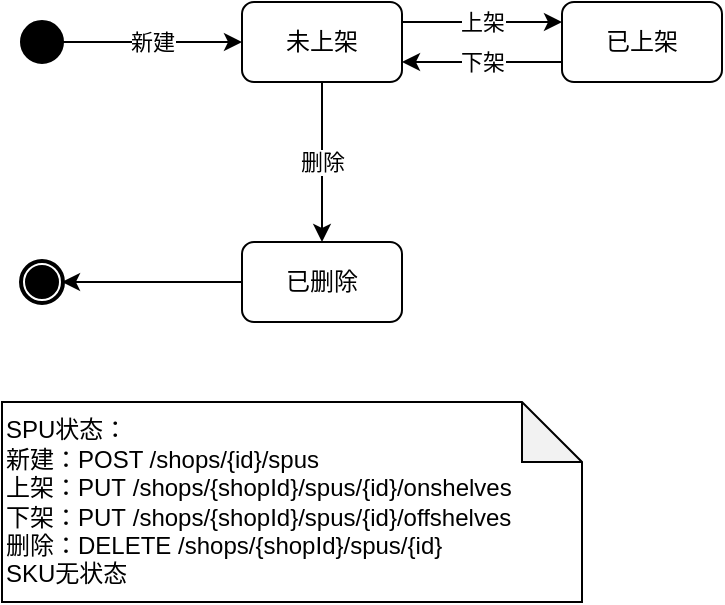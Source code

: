 <mxfile version="13.8.7" type="github">
  <diagram id="7e0GtD7TXZg0hHKQMnAh" name="Page-1">
    <mxGraphModel dx="1662" dy="1167" grid="1" gridSize="10" guides="1" tooltips="1" connect="1" arrows="1" fold="1" page="1" pageScale="1" pageWidth="850" pageHeight="1100" math="0" shadow="0">
      <root>
        <mxCell id="0" />
        <mxCell id="1" parent="0" />
        <mxCell id="PHka3gXeUMbXcuHf-Wi0-8" value="新建" style="edgeStyle=orthogonalEdgeStyle;rounded=0;orthogonalLoop=1;jettySize=auto;html=1;" parent="1" source="PHka3gXeUMbXcuHf-Wi0-1" target="PHka3gXeUMbXcuHf-Wi0-4" edge="1">
          <mxGeometry relative="1" as="geometry" />
        </mxCell>
        <mxCell id="PHka3gXeUMbXcuHf-Wi0-1" value="" style="strokeWidth=2;html=1;shape=mxgraph.flowchart.start_2;whiteSpace=wrap;fillColor=#000000;" parent="1" vertex="1">
          <mxGeometry x="130" y="250" width="20" height="20" as="geometry" />
        </mxCell>
        <mxCell id="PHka3gXeUMbXcuHf-Wi0-2" value="" style="shape=mxgraph.bpmn.shape;html=1;verticalLabelPosition=bottom;labelBackgroundColor=#ffffff;verticalAlign=top;align=center;perimeter=ellipsePerimeter;outlineConnect=0;outline=end;symbol=terminate;fillColor=#FFFFFF;" parent="1" vertex="1">
          <mxGeometry x="130" y="370" width="20" height="20" as="geometry" />
        </mxCell>
        <mxCell id="PHka3gXeUMbXcuHf-Wi0-9" value="上架" style="edgeStyle=orthogonalEdgeStyle;rounded=0;orthogonalLoop=1;jettySize=auto;html=1;" parent="1" source="PHka3gXeUMbXcuHf-Wi0-4" target="PHka3gXeUMbXcuHf-Wi0-5" edge="1">
          <mxGeometry relative="1" as="geometry">
            <Array as="points">
              <mxPoint x="360" y="250" />
              <mxPoint x="360" y="250" />
            </Array>
          </mxGeometry>
        </mxCell>
        <mxCell id="PHka3gXeUMbXcuHf-Wi0-15" value="删除" style="edgeStyle=none;rounded=0;orthogonalLoop=1;jettySize=auto;html=1;" parent="1" source="PHka3gXeUMbXcuHf-Wi0-4" target="PHka3gXeUMbXcuHf-Wi0-7" edge="1">
          <mxGeometry relative="1" as="geometry" />
        </mxCell>
        <mxCell id="PHka3gXeUMbXcuHf-Wi0-4" value="未上架" style="rounded=1;whiteSpace=wrap;html=1;fillColor=#FFFFFF;" parent="1" vertex="1">
          <mxGeometry x="240" y="240" width="80" height="40" as="geometry" />
        </mxCell>
        <mxCell id="PHka3gXeUMbXcuHf-Wi0-10" value="下架" style="edgeStyle=orthogonalEdgeStyle;rounded=0;orthogonalLoop=1;jettySize=auto;html=1;" parent="1" source="PHka3gXeUMbXcuHf-Wi0-5" target="PHka3gXeUMbXcuHf-Wi0-4" edge="1">
          <mxGeometry relative="1" as="geometry">
            <Array as="points">
              <mxPoint x="360" y="270" />
              <mxPoint x="360" y="270" />
            </Array>
          </mxGeometry>
        </mxCell>
        <mxCell id="PHka3gXeUMbXcuHf-Wi0-5" value="已上架" style="rounded=1;whiteSpace=wrap;html=1;fillColor=#FFFFFF;" parent="1" vertex="1">
          <mxGeometry x="400" y="240" width="80" height="40" as="geometry" />
        </mxCell>
        <mxCell id="PHka3gXeUMbXcuHf-Wi0-16" style="edgeStyle=none;rounded=0;orthogonalLoop=1;jettySize=auto;html=1;" parent="1" source="PHka3gXeUMbXcuHf-Wi0-7" target="PHka3gXeUMbXcuHf-Wi0-2" edge="1">
          <mxGeometry relative="1" as="geometry" />
        </mxCell>
        <mxCell id="PHka3gXeUMbXcuHf-Wi0-7" value="已删除" style="rounded=1;whiteSpace=wrap;html=1;fillColor=#FFFFFF;" parent="1" vertex="1">
          <mxGeometry x="240" y="360" width="80" height="40" as="geometry" />
        </mxCell>
        <mxCell id="vuvh_XPk0Kepz3PNG1x8-1" value="SPU状态：&lt;br&gt;新建：POST /shops/{id}/spus&lt;br&gt;上架：&lt;span&gt;PUT&amp;nbsp;&lt;/span&gt;&lt;span&gt;​/shops​/{shopId}​/spus​/{id}​/onshelves&lt;br&gt;&lt;/span&gt;&lt;span&gt;下架：&lt;/span&gt;&lt;span&gt;PUT&amp;nbsp;&lt;/span&gt;&lt;span&gt;​/shops​/{shopId}​/spus​/{id}​/offshelves&lt;br&gt;&lt;/span&gt;&lt;span&gt;删除：DELETE ​/shops​/{shopId}​/spus​/{id}&lt;br&gt;SKU无状态&lt;br&gt;&lt;/span&gt;" style="shape=note;whiteSpace=wrap;html=1;backgroundOutline=1;darkOpacity=0.05;align=left;" vertex="1" parent="1">
          <mxGeometry x="120" y="440" width="290" height="100" as="geometry" />
        </mxCell>
      </root>
    </mxGraphModel>
  </diagram>
</mxfile>
